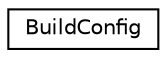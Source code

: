 digraph "Graphical Class Hierarchy"
{
 // LATEX_PDF_SIZE
  edge [fontname="Helvetica",fontsize="10",labelfontname="Helvetica",labelfontsize="10"];
  node [fontname="Helvetica",fontsize="10",shape=record];
  rankdir="LR";
  Node0 [label="BuildConfig",height=0.2,width=0.4,color="black", fillcolor="white", style="filled",URL="$classcom_1_1example_1_1lmrs_1_1BuildConfig.html",tooltip=" "];
}
